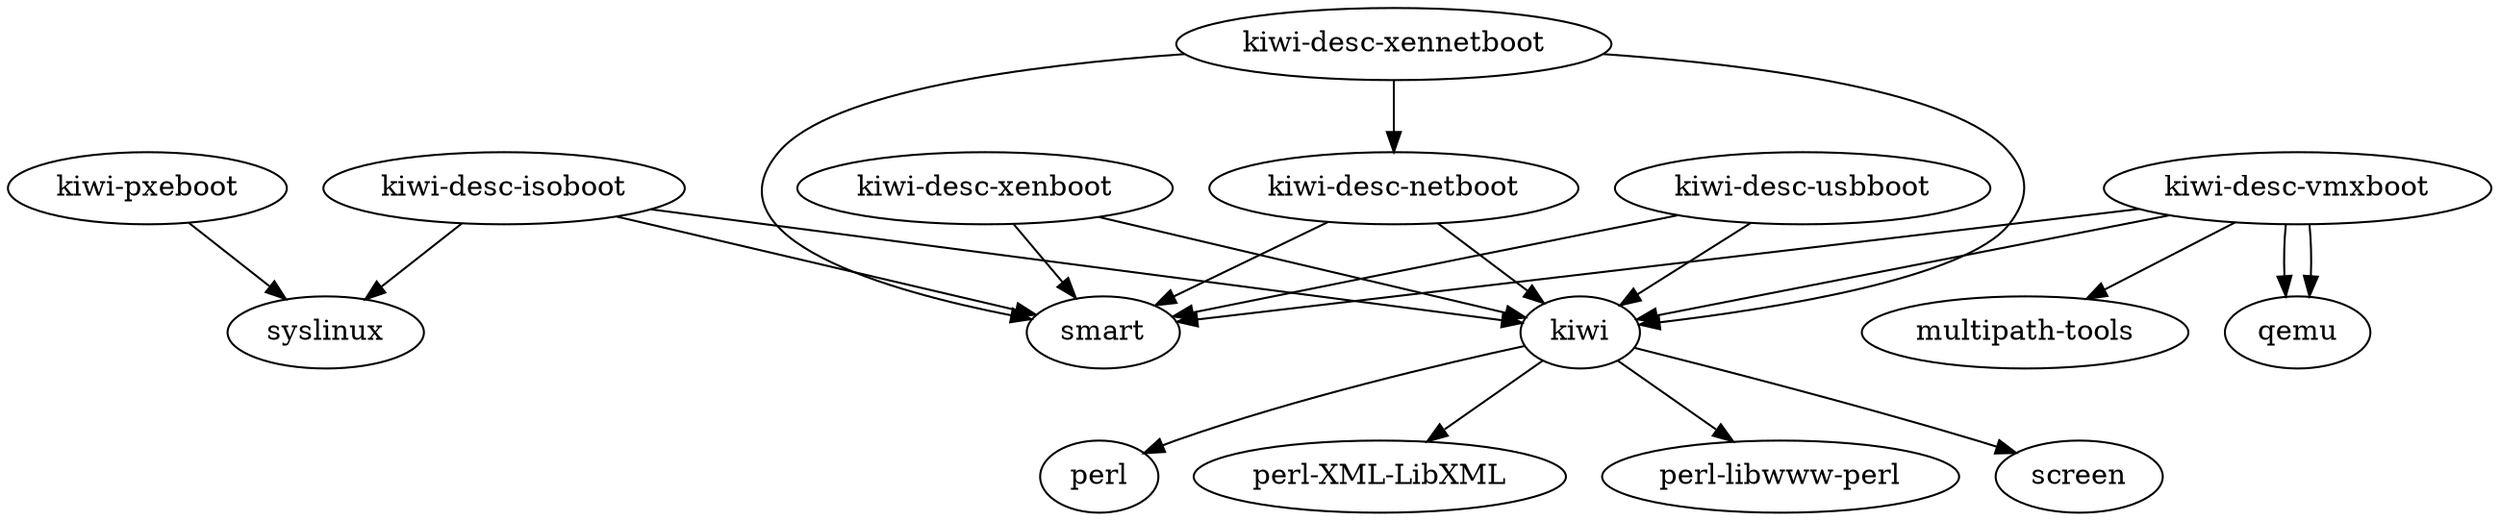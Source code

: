 digraph kiwi {
	"kiwi" -> "perl"
	"kiwi" -> "perl-XML-LibXML"
	"kiwi" -> "perl-libwww-perl"
	"kiwi" -> "screen"

	"kiwi-pxeboot" -> "syslinux"

	"kiwi-desc-isoboot" -> "kiwi"
	"kiwi-desc-isoboot" -> "smart"
	"kiwi-desc-isoboot" -> "syslinux"

	"kiwi-desc-usbboot" -> "kiwi"
	"kiwi-desc-usbboot" -> "smart"

	"kiwi-desc-vmxboot" -> "kiwi"
	"kiwi-desc-vmxboot" -> "qemu"

	"kiwi-desc-vmxboot" -> "multipath-tools"
	"kiwi-desc-vmxboot" -> "smart"
	"kiwi-desc-vmxboot" -> "qemu"

	"kiwi-desc-netboot" -> "kiwi"
	"kiwi-desc-netboot" -> "smart"

	"kiwi-desc-xennetboot" -> "kiwi"
	"kiwi-desc-xennetboot" -> "smart"
	"kiwi-desc-xennetboot" -> "kiwi-desc-netboot"

	"kiwi-desc-xenboot" -> "kiwi"
    "kiwi-desc-xenboot" -> "smart"
}
